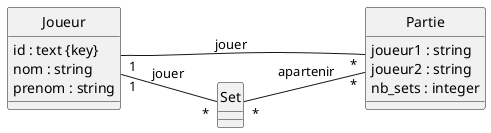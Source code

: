 @startuml
hide circle
left to right direction 
class Joueur {
    id : text {key}
    nom : string
    prenom : string
}
class Partie{
  joueur1 : string
  joueur2 : string
  nb_sets : integer
}
Joueur "1"--"*" Partie: jouer
Joueur "1"--"*" Set : jouer
class Set {

}
Set "*" --"*" Partie :apartenir
@enduml